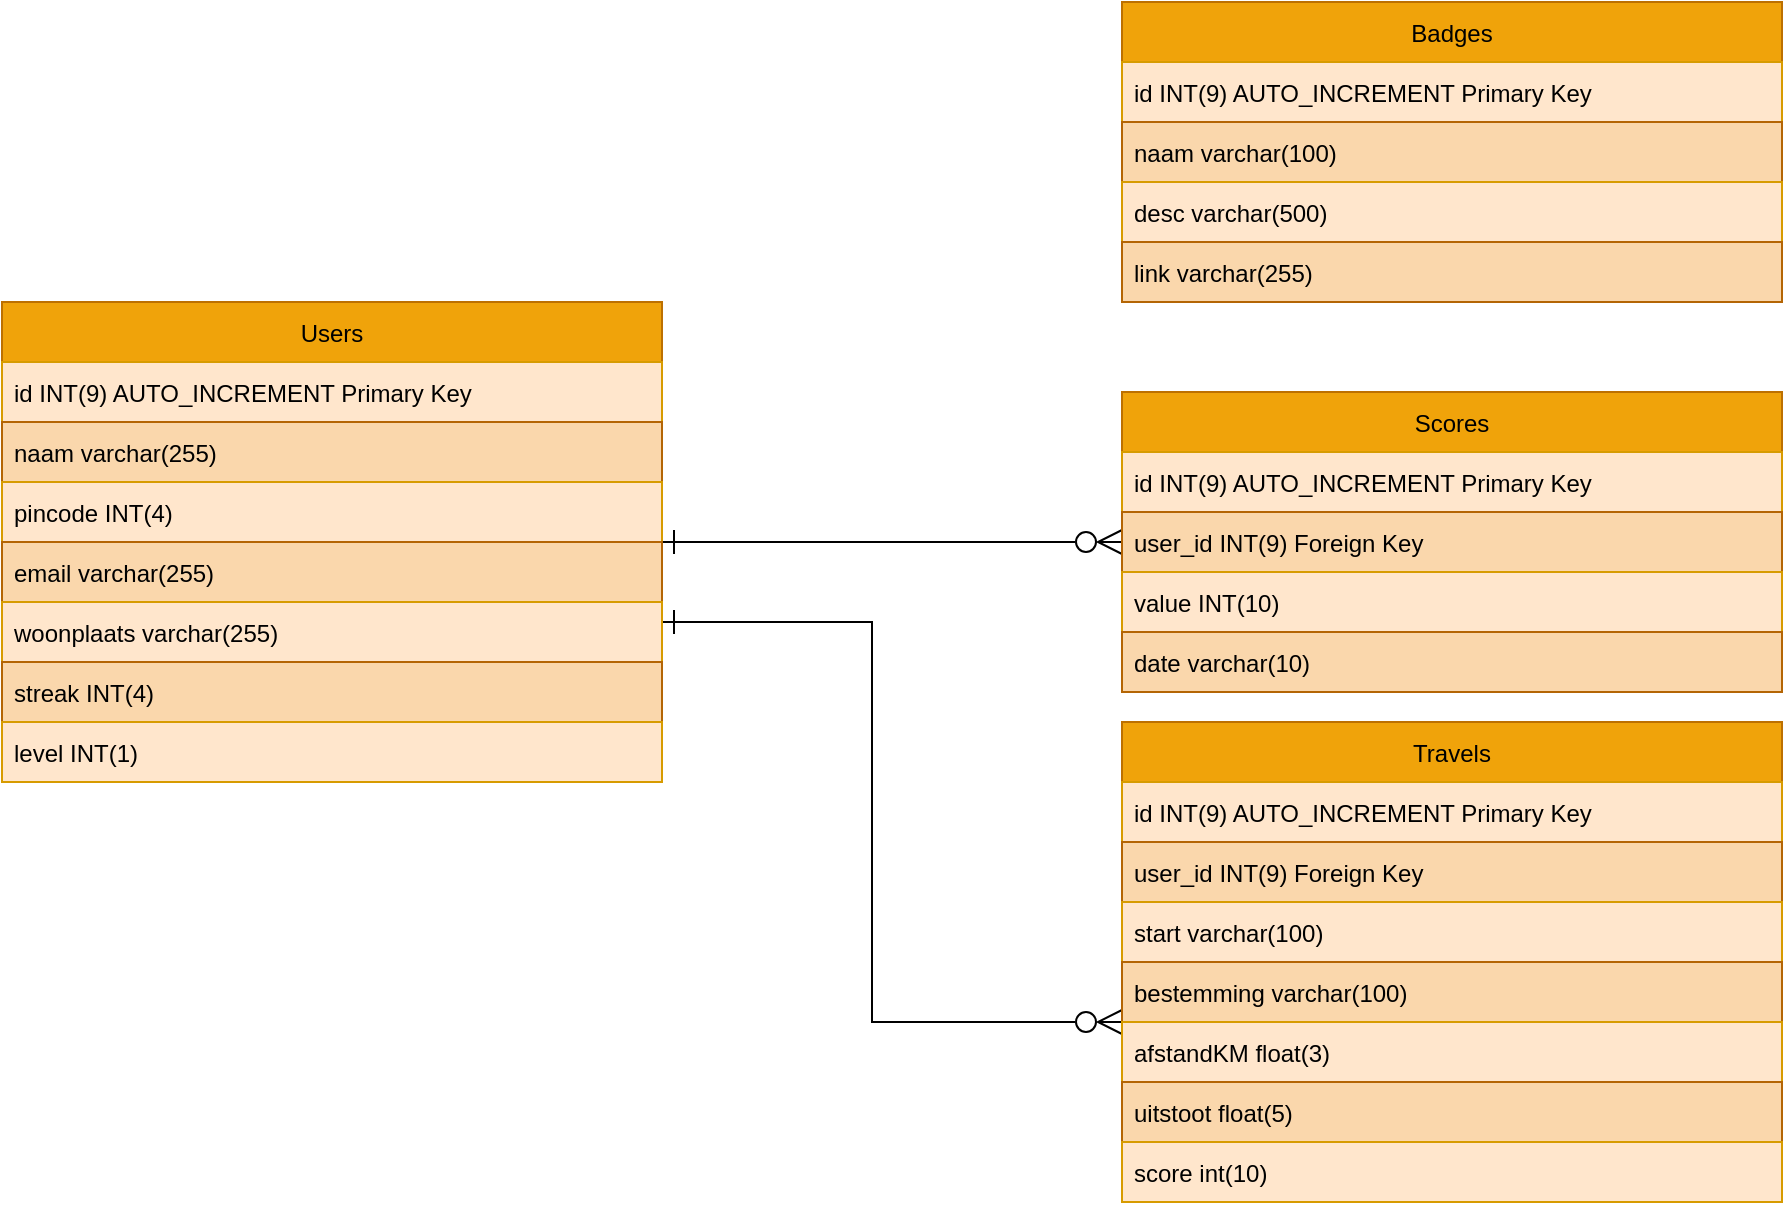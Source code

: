 <mxfile version="18.0.2" type="device"><diagram id="4TJKZd9qZguLlLrtiFum" name="Page-1"><mxGraphModel dx="1625" dy="899" grid="1" gridSize="10" guides="1" tooltips="1" connect="1" arrows="1" fold="1" page="1" pageScale="1" pageWidth="827" pageHeight="1169" math="0" shadow="0"><root><mxCell id="0"/><mxCell id="1" parent="0"/><mxCell id="40Fr02z6PJIuLvZux_sB-19" style="edgeStyle=orthogonalEdgeStyle;rounded=0;orthogonalLoop=1;jettySize=auto;html=1;endArrow=ERzeroToMany;endFill=0;endSize=10;startArrow=ERone;startFill=0;startSize=10;" edge="1" parent="1" source="40Fr02z6PJIuLvZux_sB-1" target="40Fr02z6PJIuLvZux_sB-11"><mxGeometry relative="1" as="geometry"/></mxCell><mxCell id="40Fr02z6PJIuLvZux_sB-47" style="edgeStyle=orthogonalEdgeStyle;rounded=0;orthogonalLoop=1;jettySize=auto;html=1;startArrow=ERone;startFill=0;endArrow=ERzeroToMany;endFill=0;startSize=10;endSize=10;" edge="1" parent="1" source="40Fr02z6PJIuLvZux_sB-1" target="40Fr02z6PJIuLvZux_sB-28"><mxGeometry relative="1" as="geometry"><Array as="points"><mxPoint x="505" y="330"/><mxPoint x="505" y="530"/></Array></mxGeometry></mxCell><mxCell id="40Fr02z6PJIuLvZux_sB-1" value="Users" style="swimlane;fontStyle=0;childLayout=stackLayout;horizontal=1;startSize=30;horizontalStack=0;resizeParent=1;resizeParentMax=0;resizeLast=0;collapsible=1;marginBottom=0;fillColor=#f0a30a;strokeColor=#BD7000;swimlaneFillColor=default;fontColor=#000000;" vertex="1" parent="1"><mxGeometry x="70" y="170" width="330" height="240" as="geometry"/></mxCell><mxCell id="40Fr02z6PJIuLvZux_sB-2" value="id INT(9) AUTO_INCREMENT Primary Key" style="text;strokeColor=#d79b00;fillColor=#ffe6cc;align=left;verticalAlign=middle;spacingLeft=4;spacingRight=4;overflow=hidden;points=[[0,0.5],[1,0.5]];portConstraint=eastwest;rotatable=0;" vertex="1" parent="40Fr02z6PJIuLvZux_sB-1"><mxGeometry y="30" width="330" height="30" as="geometry"/></mxCell><mxCell id="40Fr02z6PJIuLvZux_sB-3" value="naam varchar(255)" style="text;align=left;verticalAlign=middle;spacingLeft=4;spacingRight=4;overflow=hidden;points=[[0,0.5],[1,0.5]];portConstraint=eastwest;rotatable=0;fillColor=#fad7ac;strokeColor=#b46504;" vertex="1" parent="40Fr02z6PJIuLvZux_sB-1"><mxGeometry y="60" width="330" height="30" as="geometry"/></mxCell><mxCell id="40Fr02z6PJIuLvZux_sB-4" value="pincode INT(4)" style="text;strokeColor=#d79b00;fillColor=#ffe6cc;align=left;verticalAlign=middle;spacingLeft=4;spacingRight=4;overflow=hidden;points=[[0,0.5],[1,0.5]];portConstraint=eastwest;rotatable=0;" vertex="1" parent="40Fr02z6PJIuLvZux_sB-1"><mxGeometry y="90" width="330" height="30" as="geometry"/></mxCell><mxCell id="40Fr02z6PJIuLvZux_sB-5" value="email varchar(255)" style="text;strokeColor=#b46504;fillColor=#fad7ac;align=left;verticalAlign=middle;spacingLeft=4;spacingRight=4;overflow=hidden;points=[[0,0.5],[1,0.5]];portConstraint=eastwest;rotatable=0;" vertex="1" parent="40Fr02z6PJIuLvZux_sB-1"><mxGeometry y="120" width="330" height="30" as="geometry"/></mxCell><mxCell id="40Fr02z6PJIuLvZux_sB-6" value="woonplaats varchar(255)" style="text;strokeColor=#d79b00;fillColor=#ffe6cc;align=left;verticalAlign=middle;spacingLeft=4;spacingRight=4;overflow=hidden;points=[[0,0.5],[1,0.5]];portConstraint=eastwest;rotatable=0;" vertex="1" parent="40Fr02z6PJIuLvZux_sB-1"><mxGeometry y="150" width="330" height="30" as="geometry"/></mxCell><mxCell id="40Fr02z6PJIuLvZux_sB-9" value="streak INT(4)" style="text;strokeColor=#b46504;fillColor=#fad7ac;align=left;verticalAlign=middle;spacingLeft=4;spacingRight=4;overflow=hidden;points=[[0,0.5],[1,0.5]];portConstraint=eastwest;rotatable=0;" vertex="1" parent="40Fr02z6PJIuLvZux_sB-1"><mxGeometry y="180" width="330" height="30" as="geometry"/></mxCell><mxCell id="40Fr02z6PJIuLvZux_sB-10" value="level INT(1)" style="text;strokeColor=#d79b00;fillColor=#ffe6cc;align=left;verticalAlign=middle;spacingLeft=4;spacingRight=4;overflow=hidden;points=[[0,0.5],[1,0.5]];portConstraint=eastwest;rotatable=0;" vertex="1" parent="40Fr02z6PJIuLvZux_sB-1"><mxGeometry y="210" width="330" height="30" as="geometry"/></mxCell><mxCell id="40Fr02z6PJIuLvZux_sB-11" value="Scores" style="swimlane;fontStyle=0;childLayout=stackLayout;horizontal=1;startSize=30;horizontalStack=0;resizeParent=1;resizeParentMax=0;resizeLast=0;collapsible=1;marginBottom=0;fillColor=#f0a30a;strokeColor=#BD7000;swimlaneFillColor=default;fontColor=#000000;" vertex="1" parent="1"><mxGeometry x="630" y="215" width="330" height="150" as="geometry"/></mxCell><mxCell id="40Fr02z6PJIuLvZux_sB-12" value="id INT(9) AUTO_INCREMENT Primary Key" style="text;strokeColor=#d79b00;fillColor=#ffe6cc;align=left;verticalAlign=middle;spacingLeft=4;spacingRight=4;overflow=hidden;points=[[0,0.5],[1,0.5]];portConstraint=eastwest;rotatable=0;" vertex="1" parent="40Fr02z6PJIuLvZux_sB-11"><mxGeometry y="30" width="330" height="30" as="geometry"/></mxCell><mxCell id="40Fr02z6PJIuLvZux_sB-20" value="user_id INT(9) Foreign Key" style="text;strokeColor=#b46504;fillColor=#fad7ac;align=left;verticalAlign=middle;spacingLeft=4;spacingRight=4;overflow=hidden;points=[[0,0.5],[1,0.5]];portConstraint=eastwest;rotatable=0;" vertex="1" parent="40Fr02z6PJIuLvZux_sB-11"><mxGeometry y="60" width="330" height="30" as="geometry"/></mxCell><mxCell id="40Fr02z6PJIuLvZux_sB-14" value="value INT(10)" style="text;strokeColor=#d79b00;fillColor=#ffe6cc;align=left;verticalAlign=middle;spacingLeft=4;spacingRight=4;overflow=hidden;points=[[0,0.5],[1,0.5]];portConstraint=eastwest;rotatable=0;" vertex="1" parent="40Fr02z6PJIuLvZux_sB-11"><mxGeometry y="90" width="330" height="30" as="geometry"/></mxCell><mxCell id="40Fr02z6PJIuLvZux_sB-15" value="date varchar(10)" style="text;strokeColor=#b46504;fillColor=#fad7ac;align=left;verticalAlign=middle;spacingLeft=4;spacingRight=4;overflow=hidden;points=[[0,0.5],[1,0.5]];portConstraint=eastwest;rotatable=0;" vertex="1" parent="40Fr02z6PJIuLvZux_sB-11"><mxGeometry y="120" width="330" height="30" as="geometry"/></mxCell><mxCell id="40Fr02z6PJIuLvZux_sB-21" value="Badges" style="swimlane;fontStyle=0;childLayout=stackLayout;horizontal=1;startSize=30;horizontalStack=0;resizeParent=1;resizeParentMax=0;resizeLast=0;collapsible=1;marginBottom=0;fillColor=#f0a30a;strokeColor=#BD7000;swimlaneFillColor=default;fontColor=#000000;" vertex="1" parent="1"><mxGeometry x="630" y="20" width="330" height="150" as="geometry"/></mxCell><mxCell id="40Fr02z6PJIuLvZux_sB-22" value="id INT(9) AUTO_INCREMENT Primary Key" style="text;strokeColor=#d79b00;fillColor=#ffe6cc;align=left;verticalAlign=middle;spacingLeft=4;spacingRight=4;overflow=hidden;points=[[0,0.5],[1,0.5]];portConstraint=eastwest;rotatable=0;" vertex="1" parent="40Fr02z6PJIuLvZux_sB-21"><mxGeometry y="30" width="330" height="30" as="geometry"/></mxCell><mxCell id="40Fr02z6PJIuLvZux_sB-25" value="naam varchar(100)" style="text;strokeColor=#b46504;fillColor=#fad7ac;align=left;verticalAlign=middle;spacingLeft=4;spacingRight=4;overflow=hidden;points=[[0,0.5],[1,0.5]];portConstraint=eastwest;rotatable=0;" vertex="1" parent="40Fr02z6PJIuLvZux_sB-21"><mxGeometry y="60" width="330" height="30" as="geometry"/></mxCell><mxCell id="40Fr02z6PJIuLvZux_sB-26" value="desc varchar(500)" style="text;strokeColor=#d79b00;fillColor=#ffe6cc;align=left;verticalAlign=middle;spacingLeft=4;spacingRight=4;overflow=hidden;points=[[0,0.5],[1,0.5]];portConstraint=eastwest;rotatable=0;" vertex="1" parent="40Fr02z6PJIuLvZux_sB-21"><mxGeometry y="90" width="330" height="30" as="geometry"/></mxCell><mxCell id="40Fr02z6PJIuLvZux_sB-27" value="link varchar(255)" style="text;strokeColor=#b46504;fillColor=#fad7ac;align=left;verticalAlign=middle;spacingLeft=4;spacingRight=4;overflow=hidden;points=[[0,0.5],[1,0.5]];portConstraint=eastwest;rotatable=0;" vertex="1" parent="40Fr02z6PJIuLvZux_sB-21"><mxGeometry y="120" width="330" height="30" as="geometry"/></mxCell><mxCell id="40Fr02z6PJIuLvZux_sB-28" value="Travels" style="swimlane;fontStyle=0;childLayout=stackLayout;horizontal=1;startSize=30;horizontalStack=0;resizeParent=1;resizeParentMax=0;resizeLast=0;collapsible=1;marginBottom=0;fillColor=#f0a30a;strokeColor=#BD7000;swimlaneFillColor=default;fontColor=#000000;" vertex="1" parent="1"><mxGeometry x="630" y="380" width="330" height="240" as="geometry"/></mxCell><mxCell id="40Fr02z6PJIuLvZux_sB-29" value="id INT(9) AUTO_INCREMENT Primary Key" style="text;strokeColor=#d79b00;fillColor=#ffe6cc;align=left;verticalAlign=middle;spacingLeft=4;spacingRight=4;overflow=hidden;points=[[0,0.5],[1,0.5]];portConstraint=eastwest;rotatable=0;" vertex="1" parent="40Fr02z6PJIuLvZux_sB-28"><mxGeometry y="30" width="330" height="30" as="geometry"/></mxCell><mxCell id="40Fr02z6PJIuLvZux_sB-30" value="user_id INT(9) Foreign Key" style="text;strokeColor=#b46504;fillColor=#fad7ac;align=left;verticalAlign=middle;spacingLeft=4;spacingRight=4;overflow=hidden;points=[[0,0.5],[1,0.5]];portConstraint=eastwest;rotatable=0;" vertex="1" parent="40Fr02z6PJIuLvZux_sB-28"><mxGeometry y="60" width="330" height="30" as="geometry"/></mxCell><mxCell id="40Fr02z6PJIuLvZux_sB-32" value="start varchar(100)" style="text;strokeColor=#d79b00;fillColor=#ffe6cc;align=left;verticalAlign=middle;spacingLeft=4;spacingRight=4;overflow=hidden;points=[[0,0.5],[1,0.5]];portConstraint=eastwest;rotatable=0;" vertex="1" parent="40Fr02z6PJIuLvZux_sB-28"><mxGeometry y="90" width="330" height="30" as="geometry"/></mxCell><mxCell id="40Fr02z6PJIuLvZux_sB-43" value="bestemming varchar(100)" style="text;strokeColor=#b46504;fillColor=#fad7ac;align=left;verticalAlign=middle;spacingLeft=4;spacingRight=4;overflow=hidden;points=[[0,0.5],[1,0.5]];portConstraint=eastwest;rotatable=0;" vertex="1" parent="40Fr02z6PJIuLvZux_sB-28"><mxGeometry y="120" width="330" height="30" as="geometry"/></mxCell><mxCell id="40Fr02z6PJIuLvZux_sB-44" value="afstandKM float(3)" style="text;strokeColor=#d79b00;fillColor=#ffe6cc;align=left;verticalAlign=middle;spacingLeft=4;spacingRight=4;overflow=hidden;points=[[0,0.5],[1,0.5]];portConstraint=eastwest;rotatable=0;" vertex="1" parent="40Fr02z6PJIuLvZux_sB-28"><mxGeometry y="150" width="330" height="30" as="geometry"/></mxCell><mxCell id="40Fr02z6PJIuLvZux_sB-45" value="uitstoot float(5)" style="text;strokeColor=#b46504;fillColor=#fad7ac;align=left;verticalAlign=middle;spacingLeft=4;spacingRight=4;overflow=hidden;points=[[0,0.5],[1,0.5]];portConstraint=eastwest;rotatable=0;" vertex="1" parent="40Fr02z6PJIuLvZux_sB-28"><mxGeometry y="180" width="330" height="30" as="geometry"/></mxCell><mxCell id="40Fr02z6PJIuLvZux_sB-46" value="score int(10)" style="text;strokeColor=#d79b00;fillColor=#ffe6cc;align=left;verticalAlign=middle;spacingLeft=4;spacingRight=4;overflow=hidden;points=[[0,0.5],[1,0.5]];portConstraint=eastwest;rotatable=0;" vertex="1" parent="40Fr02z6PJIuLvZux_sB-28"><mxGeometry y="210" width="330" height="30" as="geometry"/></mxCell></root></mxGraphModel></diagram></mxfile>